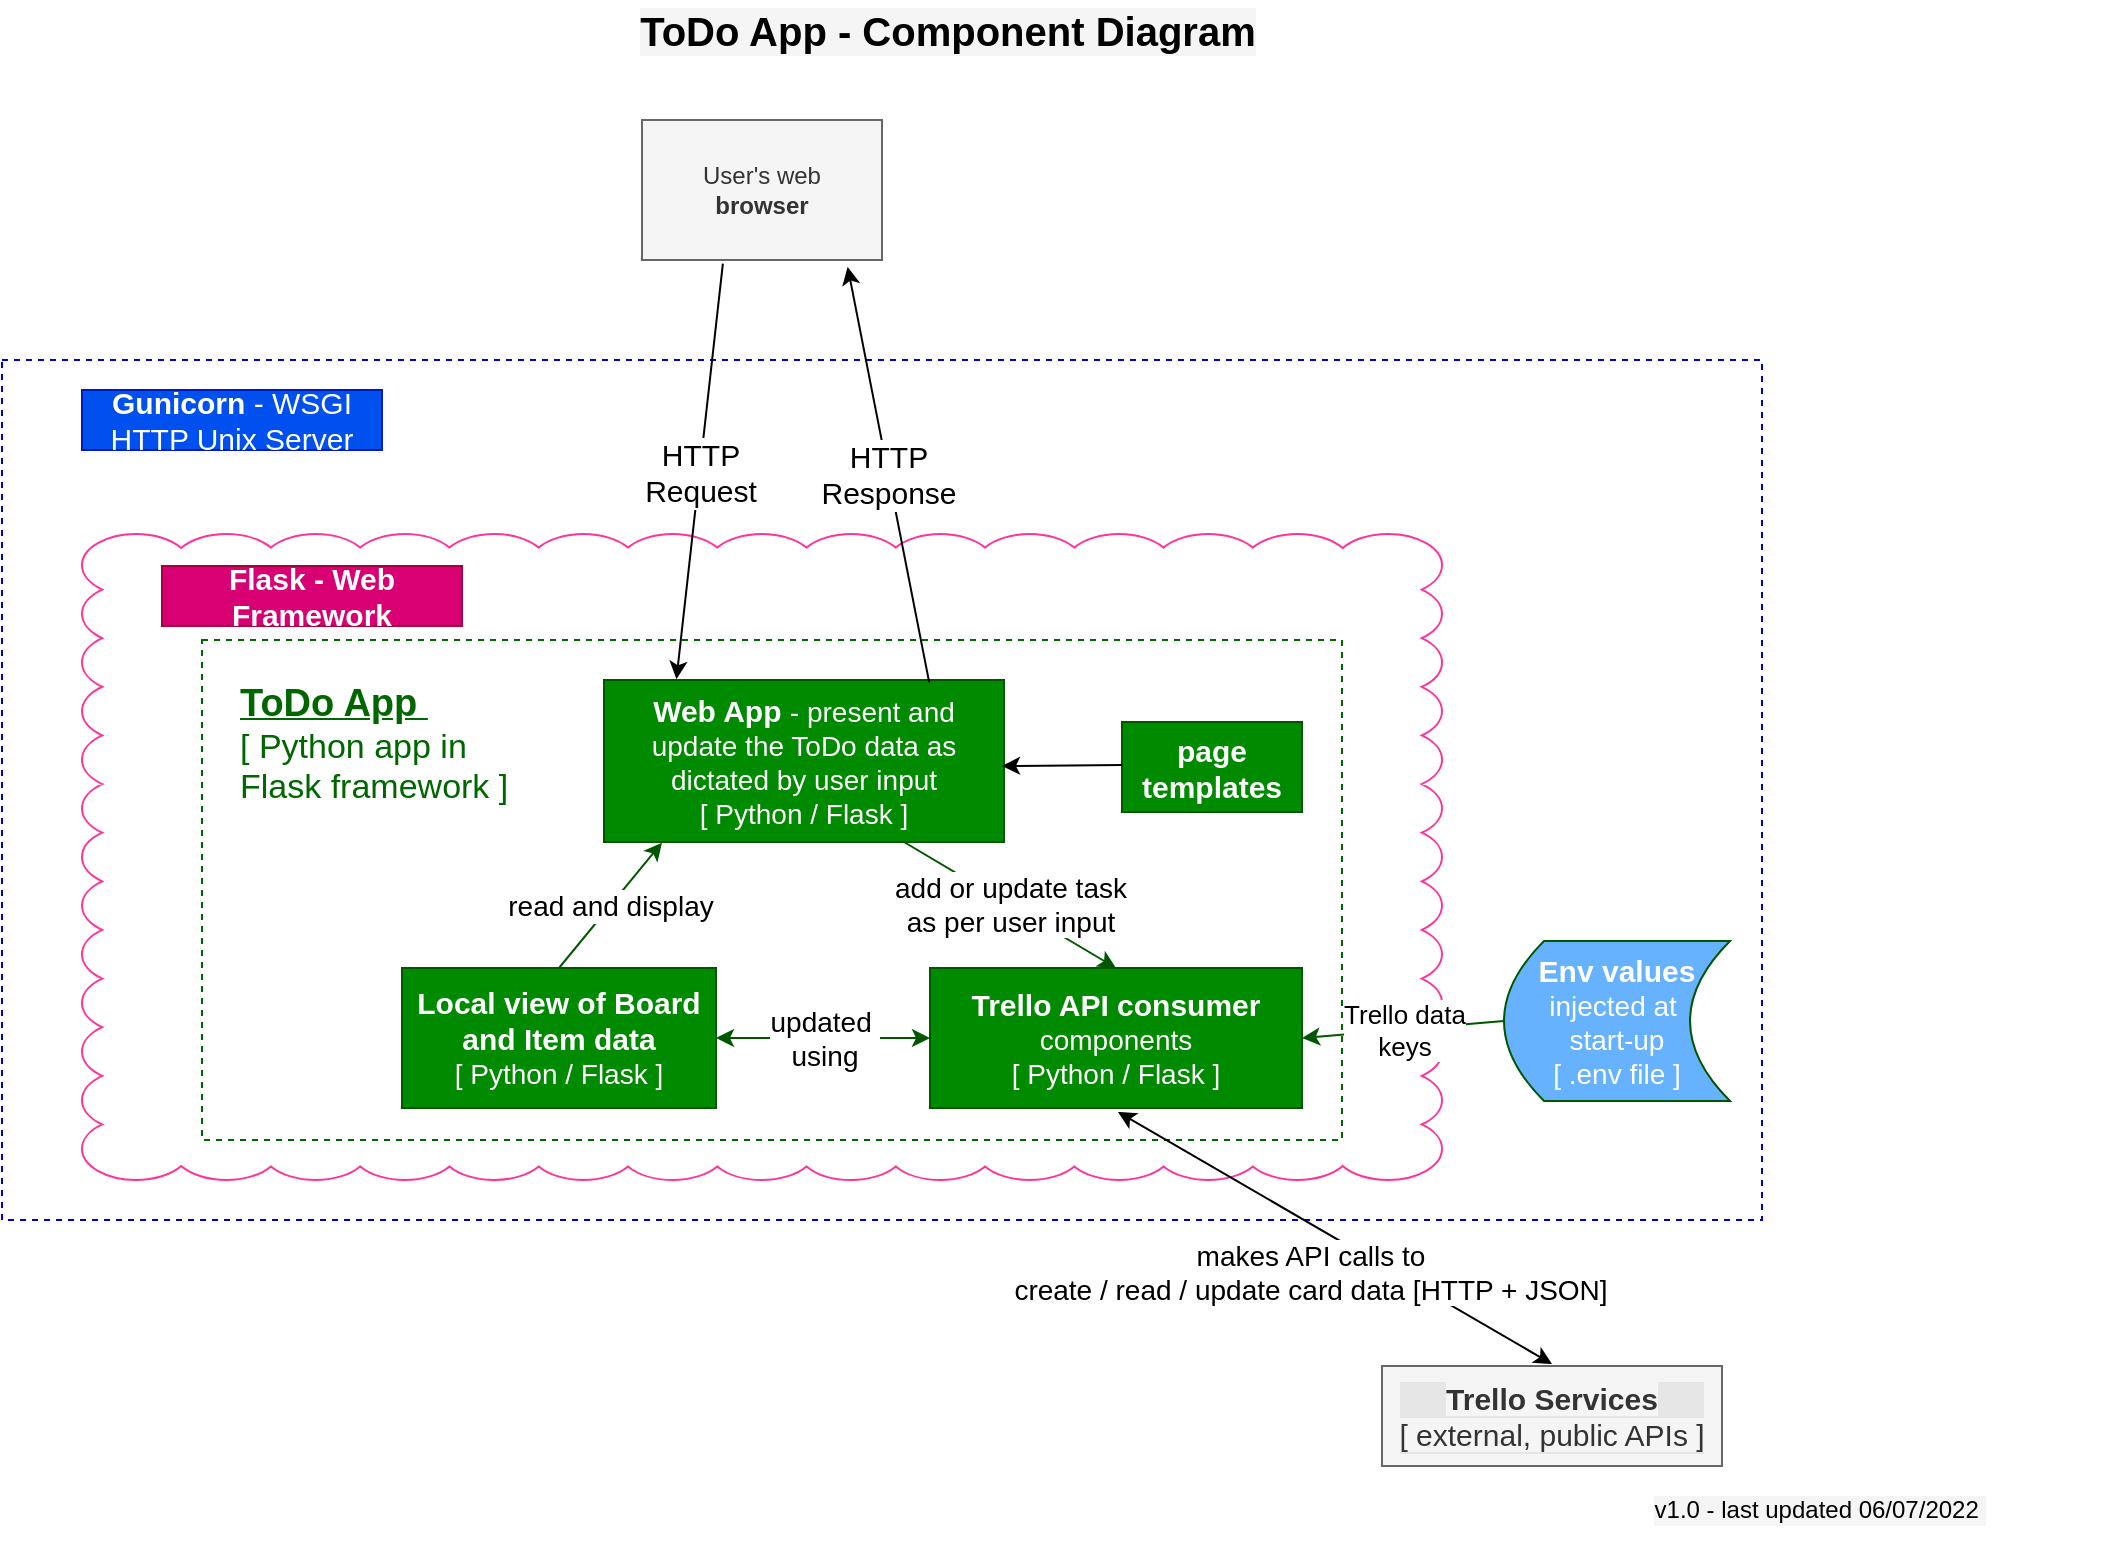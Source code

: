 <mxfile version="20.0.4" type="device"><diagram id="j_DiA6aazeKVe0K5Afih" name="Page-1"><mxGraphModel dx="1550" dy="867" grid="1" gridSize="10" guides="1" tooltips="1" connect="1" arrows="1" fold="1" page="1" pageScale="1" pageWidth="1169" pageHeight="827" math="0" shadow="0"><root><mxCell id="0"/><mxCell id="1" parent="0"/><mxCell id="xOEKfgOkueX8K_qv51Yr-1" value="" style="rounded=0;whiteSpace=wrap;html=1;dashed=1;fillColor=none;fontColor=#0000CC;labelBackgroundColor=default;labelBorderColor=#0000CC;strokeColor=#0000CC;" parent="1" vertex="1"><mxGeometry x="120" y="220" width="880" height="430" as="geometry"/></mxCell><mxCell id="xOEKfgOkueX8K_qv51Yr-30" value="" style="whiteSpace=wrap;html=1;shape=mxgraph.basic.cloud_rect;labelBackgroundColor=none;labelBorderColor=#0000CC;fontSize=15;fontColor=#0000CC;strokeColor=#FF3399;fillColor=none;" parent="1" vertex="1"><mxGeometry x="160" y="307" width="680" height="323" as="geometry"/></mxCell><mxCell id="9MXcWH8yp7R4asDBwlbY-1" value="" style="rounded=0;whiteSpace=wrap;html=1;fillColor=none;dashed=1;strokeColor=#006600;" parent="1" vertex="1"><mxGeometry x="220" y="360" width="570" height="250" as="geometry"/></mxCell><UserObject label="User's web &lt;br&gt;&lt;b&gt;browser&lt;/b&gt;" treeRoot="1" id="JCubVrBsZF4v5Mo8YTkH-5"><mxCell style="whiteSpace=wrap;html=1;align=center;treeFolding=1;treeMoving=1;newEdgeStyle={&quot;edgeStyle&quot;:&quot;elbowEdgeStyle&quot;,&quot;startArrow&quot;:&quot;none&quot;,&quot;endArrow&quot;:&quot;none&quot;};fillColor=#f5f5f5;fontColor=#333333;strokeColor=#666666;" parent="1" vertex="1"><mxGeometry x="440" y="100" width="120" height="70" as="geometry"/></mxCell></UserObject><mxCell id="JCubVrBsZF4v5Mo8YTkH-13" value="&lt;font style=&quot;font-size: 14px;&quot;&gt;makes API calls to &lt;br&gt;create / read / update card data [HTTP + JSON]&lt;/font&gt;" style="endArrow=classic;startArrow=classic;html=1;rounded=0;exitX=0.5;exitY=0;exitDx=0;exitDy=0;entryX=0.5;entryY=1;entryDx=0;entryDy=0;" parent="1" edge="1"><mxGeometry x="0.018" y="21" width="50" height="50" relative="1" as="geometry"><mxPoint x="895.0" y="722.0" as="sourcePoint"/><mxPoint x="678" y="596" as="targetPoint"/><Array as="points"/><mxPoint as="offset"/></mxGeometry></mxCell><mxCell id="xOEKfgOkueX8K_qv51Yr-22" style="edgeStyle=orthogonalEdgeStyle;rounded=0;orthogonalLoop=1;jettySize=auto;html=1;exitX=1;exitY=0.5;exitDx=0;exitDy=0;fontSize=15;" parent="1" source="JCubVrBsZF4v5Mo8YTkH-14" edge="1"><mxGeometry relative="1" as="geometry"><mxPoint x="970.0" y="744.824" as="targetPoint"/></mxGeometry></mxCell><UserObject label="&lt;span style=&quot;background-color: rgb(245, 245, 245); font-size: 15px;&quot;&gt;&lt;b&gt;Trello Services&lt;/b&gt;&lt;br&gt;[ external, public APIs ]&lt;br&gt;&lt;/span&gt;" treeRoot="1" id="JCubVrBsZF4v5Mo8YTkH-14"><mxCell style="whiteSpace=wrap;html=1;align=center;treeFolding=1;treeMoving=1;newEdgeStyle={&quot;edgeStyle&quot;:&quot;elbowEdgeStyle&quot;,&quot;startArrow&quot;:&quot;none&quot;,&quot;endArrow&quot;:&quot;none&quot;};labelBackgroundColor=#E6E6E6;fontSize=14;strokeColor=#666666;fillColor=#f5f5f5;fontColor=#333333;" parent="1" vertex="1"><mxGeometry x="810" y="723" width="170" height="50" as="geometry"/></mxCell></UserObject><mxCell id="JCubVrBsZF4v5Mo8YTkH-16" value="ToDo App - Component Diagram" style="text;html=1;strokeColor=none;fillColor=none;align=center;verticalAlign=middle;whiteSpace=wrap;rounded=0;labelBackgroundColor=#F5F5F5;fontSize=20;fontStyle=1" parent="1" vertex="1"><mxGeometry x="407.5" y="40" width="370" height="30" as="geometry"/></mxCell><mxCell id="JCubVrBsZF4v5Mo8YTkH-17" value="v1.0 - last updated 06/07/2022&amp;nbsp;" style="text;html=1;strokeColor=none;fillColor=none;align=center;verticalAlign=middle;whiteSpace=wrap;rounded=0;labelBackgroundColor=#F5F5F5;fontSize=12;" parent="1" vertex="1"><mxGeometry x="889" y="780" width="280" height="30" as="geometry"/></mxCell><mxCell id="xOEKfgOkueX8K_qv51Yr-2" value="&lt;b style=&quot;&quot;&gt;&lt;font style=&quot;&quot;&gt;&lt;u style=&quot;&quot;&gt;&lt;font style=&quot;font-size: 19px;&quot;&gt;ToDo App&amp;nbsp;&lt;/font&gt;&lt;/u&gt;&lt;br style=&quot;font-size: 17px;&quot;&gt;&lt;/font&gt;&lt;/b&gt;&lt;font style=&quot;font-size: 17px;&quot;&gt;[ Python app&amp;nbsp;in&amp;nbsp; &amp;nbsp; Flask framework ]&lt;/font&gt;" style="text;html=1;align=left;verticalAlign=middle;whiteSpace=wrap;rounded=0;dashed=1;fontColor=#006600;fontSize=17;" parent="1" vertex="1"><mxGeometry x="237" y="384" width="160" height="56" as="geometry"/></mxCell><UserObject label="&lt;font style=&quot;&quot;&gt;&lt;b style=&quot;&quot;&gt;&lt;font style=&quot;font-size: 15px;&quot;&gt;Local view of Board and Item data &lt;/font&gt;&lt;/b&gt;&lt;br&gt;&lt;span style=&quot;font-size: 14px;&quot;&gt;[ Python / Flask ]&lt;/span&gt;&lt;/font&gt;" treeRoot="1" id="xOEKfgOkueX8K_qv51Yr-5"><mxCell style="whiteSpace=wrap;html=1;align=center;treeFolding=1;treeMoving=1;newEdgeStyle={&quot;edgeStyle&quot;:&quot;elbowEdgeStyle&quot;,&quot;startArrow&quot;:&quot;none&quot;,&quot;endArrow&quot;:&quot;none&quot;};fillColor=#008a00;fontColor=#ffffff;strokeColor=#005700;" parent="1" vertex="1"><mxGeometry x="320" y="524" width="157" height="70" as="geometry"/></mxCell></UserObject><UserObject label="&lt;b style=&quot;font-size: 15px;&quot;&gt;Trello API&amp;nbsp;consumer&lt;/b&gt;&lt;br style=&quot;font-size: 14px;&quot;&gt;components&lt;br style=&quot;font-size: 14px;&quot;&gt;[ Python / Flask ]" treeRoot="1" id="xOEKfgOkueX8K_qv51Yr-6"><mxCell style="whiteSpace=wrap;html=1;align=center;treeFolding=1;treeMoving=1;newEdgeStyle={&quot;edgeStyle&quot;:&quot;elbowEdgeStyle&quot;,&quot;startArrow&quot;:&quot;none&quot;,&quot;endArrow&quot;:&quot;none&quot;};fillColor=#008a00;fontSize=14;fontColor=#ffffff;strokeColor=#005700;" parent="1" vertex="1"><mxGeometry x="584" y="524" width="186" height="70" as="geometry"/></mxCell></UserObject><mxCell id="xOEKfgOkueX8K_qv51Yr-7" value="&lt;b&gt;&lt;font style=&quot;font-size: 15px;&quot;&gt;Env values&lt;/font&gt;&lt;/b&gt;&lt;br style=&quot;font-size: 14px;&quot;&gt;injected at&amp;nbsp;&lt;br style=&quot;font-size: 14px;&quot;&gt;start-up&lt;br&gt;[ .env file ]" style="shape=dataStorage;whiteSpace=wrap;html=1;fixedSize=1;fillColor=#66B2FF;fontSize=14;fontColor=#ffffff;strokeColor=#005700;" parent="1" vertex="1"><mxGeometry x="871" y="510.5" width="113" height="80" as="geometry"/></mxCell><mxCell id="xOEKfgOkueX8K_qv51Yr-9" value="&lt;font style=&quot;font-size: 13px;&quot;&gt;Trello data &lt;br style=&quot;&quot;&gt;keys&lt;/font&gt;" style="endArrow=classic;html=1;rounded=0;entryX=1;entryY=0.5;entryDx=0;entryDy=0;exitX=0;exitY=0.5;exitDx=0;exitDy=0;fillColor=#008a00;strokeColor=#005700;" parent="1" source="xOEKfgOkueX8K_qv51Yr-7" target="xOEKfgOkueX8K_qv51Yr-6" edge="1"><mxGeometry width="50" height="50" relative="1" as="geometry"><mxPoint x="768" y="559" as="sourcePoint"/><mxPoint x="818" y="509" as="targetPoint"/></mxGeometry></mxCell><mxCell id="xOEKfgOkueX8K_qv51Yr-12" value="updated&amp;nbsp;&lt;br style=&quot;font-size: 14px;&quot;&gt;using" style="endArrow=classic;startArrow=classic;html=1;rounded=0;exitX=1;exitY=0.5;exitDx=0;exitDy=0;entryX=0;entryY=0.5;entryDx=0;entryDy=0;fontSize=14;fillColor=#008a00;strokeColor=#005700;" parent="1" source="xOEKfgOkueX8K_qv51Yr-5" target="xOEKfgOkueX8K_qv51Yr-6" edge="1"><mxGeometry width="50" height="50" relative="1" as="geometry"><mxPoint x="530" y="579" as="sourcePoint"/><mxPoint x="580" y="529" as="targetPoint"/></mxGeometry></mxCell><UserObject label="&lt;b&gt;&lt;font style=&quot;font-size: 15px;&quot;&gt;Web App &lt;/font&gt;&lt;/b&gt;- present and update&amp;nbsp;the ToDo data as dictated by user input &lt;br&gt;[ Python / Flask ]" treeRoot="1" id="xOEKfgOkueX8K_qv51Yr-18"><mxCell style="whiteSpace=wrap;html=1;align=center;treeFolding=1;treeMoving=1;newEdgeStyle={&quot;edgeStyle&quot;:&quot;elbowEdgeStyle&quot;,&quot;startArrow&quot;:&quot;none&quot;,&quot;endArrow&quot;:&quot;none&quot;};fontSize=14;fillColor=#008a00;fontColor=#ffffff;strokeColor=#005700;" parent="1" vertex="1"><mxGeometry x="421" y="380" width="200" height="81" as="geometry"/></mxCell></UserObject><mxCell id="xOEKfgOkueX8K_qv51Yr-19" value="read and display" style="endArrow=classic;html=1;rounded=0;fontSize=14;entryX=0.145;entryY=1.004;entryDx=0;entryDy=0;entryPerimeter=0;exitX=0.5;exitY=0;exitDx=0;exitDy=0;fillColor=#008a00;strokeColor=#005700;" parent="1" source="xOEKfgOkueX8K_qv51Yr-5" target="xOEKfgOkueX8K_qv51Yr-18" edge="1"><mxGeometry width="50" height="50" relative="1" as="geometry"><mxPoint x="440" y="510" as="sourcePoint"/><mxPoint x="490" y="460" as="targetPoint"/><Array as="points"/></mxGeometry></mxCell><mxCell id="xOEKfgOkueX8K_qv51Yr-21" value="add or update task&lt;br&gt;as per user input" style="endArrow=classic;html=1;rounded=0;fontSize=14;entryX=0.5;entryY=0;entryDx=0;entryDy=0;exitX=0.75;exitY=1;exitDx=0;exitDy=0;fillColor=#008a00;strokeColor=#005700;" parent="1" source="xOEKfgOkueX8K_qv51Yr-18" target="xOEKfgOkueX8K_qv51Yr-6" edge="1"><mxGeometry width="50" height="50" relative="1" as="geometry"><mxPoint x="590" y="500" as="sourcePoint"/><mxPoint x="640" y="450" as="targetPoint"/></mxGeometry></mxCell><mxCell id="xOEKfgOkueX8K_qv51Yr-24" value="HTTP &lt;br&gt;Request" style="endArrow=classic;html=1;rounded=0;fontSize=15;exitX=0.337;exitY=1.026;exitDx=0;exitDy=0;entryX=0.181;entryY=-0.005;entryDx=0;entryDy=0;entryPerimeter=0;exitPerimeter=0;" parent="1" source="JCubVrBsZF4v5Mo8YTkH-5" target="xOEKfgOkueX8K_qv51Yr-18" edge="1"><mxGeometry width="50" height="50" relative="1" as="geometry"><mxPoint x="472.92" y="170.7" as="sourcePoint"/><mxPoint x="490" y="250" as="targetPoint"/><Array as="points"/></mxGeometry></mxCell><mxCell id="xOEKfgOkueX8K_qv51Yr-26" value="HTTP &lt;br&gt;Response" style="endArrow=classic;html=1;rounded=0;fontSize=15;entryX=0.857;entryY=1.049;entryDx=0;entryDy=0;entryPerimeter=0;exitX=0.813;exitY=0.015;exitDx=0;exitDy=0;exitPerimeter=0;" parent="1" source="xOEKfgOkueX8K_qv51Yr-18" target="JCubVrBsZF4v5Mo8YTkH-5" edge="1"><mxGeometry width="50" height="50" relative="1" as="geometry"><mxPoint x="586" y="280" as="sourcePoint"/><mxPoint x="527.16" y="170.7" as="targetPoint"/><Array as="points"/></mxGeometry></mxCell><mxCell id="xOEKfgOkueX8K_qv51Yr-29" value="&lt;b&gt;Flask - Web Framework&lt;/b&gt;" style="text;html=1;strokeColor=#A50040;fillColor=#d80073;align=center;verticalAlign=middle;whiteSpace=wrap;rounded=0;fontSize=15;fontColor=#ffffff;" parent="1" vertex="1"><mxGeometry x="200" y="323" width="150" height="30" as="geometry"/></mxCell><mxCell id="xOEKfgOkueX8K_qv51Yr-28" value="&lt;b&gt;Gunicorn &lt;/b&gt;- WSGI HTTP Unix Server" style="text;html=1;strokeColor=#001DBC;fillColor=#0050ef;align=center;verticalAlign=middle;whiteSpace=wrap;rounded=0;fontSize=15;fontColor=#ffffff;" parent="1" vertex="1"><mxGeometry x="160" y="235" width="150" height="30" as="geometry"/></mxCell><UserObject label="&lt;span style=&quot;font-size: 15px;&quot;&gt;&lt;b&gt;page &lt;br&gt;templates&lt;/b&gt;&lt;/span&gt;" treeRoot="1" id="qySYww7MQK0y7gqGfYwc-2"><mxCell style="whiteSpace=wrap;html=1;align=center;treeFolding=1;treeMoving=1;newEdgeStyle={&quot;edgeStyle&quot;:&quot;elbowEdgeStyle&quot;,&quot;startArrow&quot;:&quot;none&quot;,&quot;endArrow&quot;:&quot;none&quot;};fontSize=14;fillColor=#008a00;fontColor=#ffffff;strokeColor=#005700;" vertex="1" parent="1"><mxGeometry x="680" y="401" width="90" height="45" as="geometry"/></mxCell></UserObject><mxCell id="qySYww7MQK0y7gqGfYwc-4" value="" style="endArrow=classic;html=1;rounded=0;exitX=0;exitY=0.5;exitDx=0;exitDy=0;" edge="1" parent="1"><mxGeometry width="50" height="50" relative="1" as="geometry"><mxPoint x="680" y="422.5" as="sourcePoint"/><mxPoint x="620" y="423" as="targetPoint"/></mxGeometry></mxCell></root></mxGraphModel></diagram></mxfile>